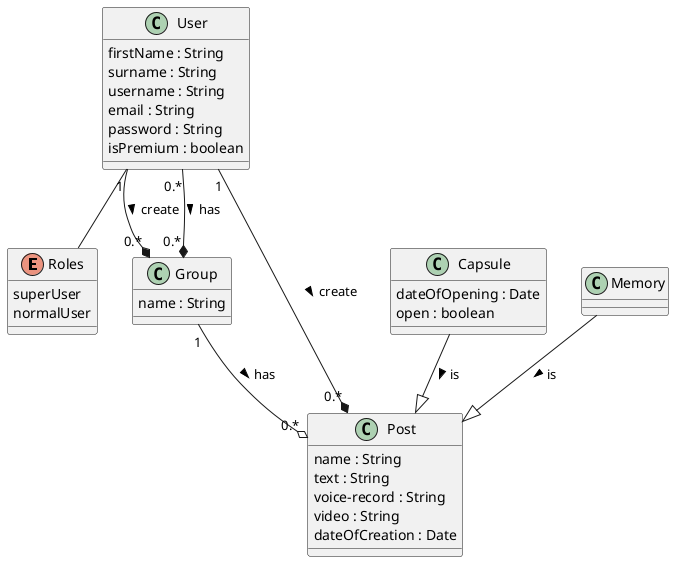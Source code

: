 @startuml

enum "Roles"{
    superUser
    normalUser
}

class "User"{
    firstName : String
    surname : String
    username : String
    email : String
    password : String
    isPremium : boolean
}

class "Group" {
    name : String
}

class "Post" {
    name : String
    text : String
    voice-record : String
    video : String
    dateOfCreation : Date
}

class "Capsule" {
    dateOfOpening : Date
    open : boolean
}

class "Memory" {

}

Memory --|> Post : is >
Capsule  --|> Post : is >

User -- Roles
User "1" --* "0.*" Group : create >
User "0.*" --* "0.*" Group : has >
User "1" --* "0.*" Post : create >
Group "1" --o "0.*" Post : has >

@enduml